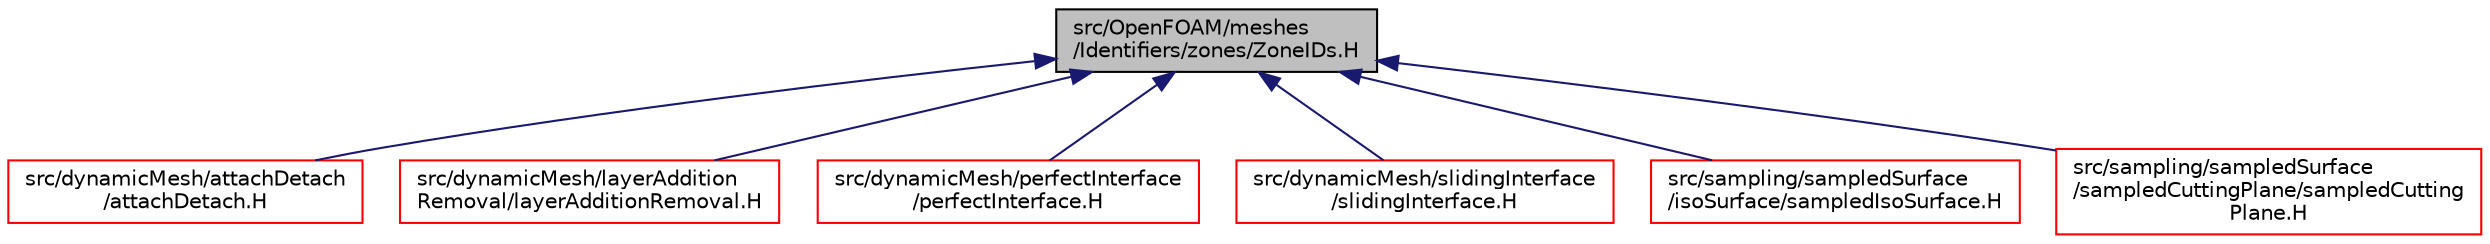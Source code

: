 digraph "src/OpenFOAM/meshes/Identifiers/zones/ZoneIDs.H"
{
  bgcolor="transparent";
  edge [fontname="Helvetica",fontsize="10",labelfontname="Helvetica",labelfontsize="10"];
  node [fontname="Helvetica",fontsize="10",shape=record];
  Node1 [label="src/OpenFOAM/meshes\l/Identifiers/zones/ZoneIDs.H",height=0.2,width=0.4,color="black", fillcolor="grey75", style="filled", fontcolor="black"];
  Node1 -> Node2 [dir="back",color="midnightblue",fontsize="10",style="solid",fontname="Helvetica"];
  Node2 [label="src/dynamicMesh/attachDetach\l/attachDetach.H",height=0.2,width=0.4,color="red",URL="$a04890.html"];
  Node1 -> Node3 [dir="back",color="midnightblue",fontsize="10",style="solid",fontname="Helvetica"];
  Node3 [label="src/dynamicMesh/layerAddition\lRemoval/layerAdditionRemoval.H",height=0.2,width=0.4,color="red",URL="$a04914.html"];
  Node1 -> Node4 [dir="back",color="midnightblue",fontsize="10",style="solid",fontname="Helvetica"];
  Node4 [label="src/dynamicMesh/perfectInterface\l/perfectInterface.H",height=0.2,width=0.4,color="red",URL="$a04980.html"];
  Node1 -> Node5 [dir="back",color="midnightblue",fontsize="10",style="solid",fontname="Helvetica"];
  Node5 [label="src/dynamicMesh/slidingInterface\l/slidingInterface.H",height=0.2,width=0.4,color="red",URL="$a05066.html"];
  Node1 -> Node6 [dir="back",color="midnightblue",fontsize="10",style="solid",fontname="Helvetica"];
  Node6 [label="src/sampling/sampledSurface\l/isoSurface/sampledIsoSurface.H",height=0.2,width=0.4,color="red",URL="$a09956.html"];
  Node1 -> Node7 [dir="back",color="midnightblue",fontsize="10",style="solid",fontname="Helvetica"];
  Node7 [label="src/sampling/sampledSurface\l/sampledCuttingPlane/sampledCutting\lPlane.H",height=0.2,width=0.4,color="red",URL="$a09962.html"];
}
